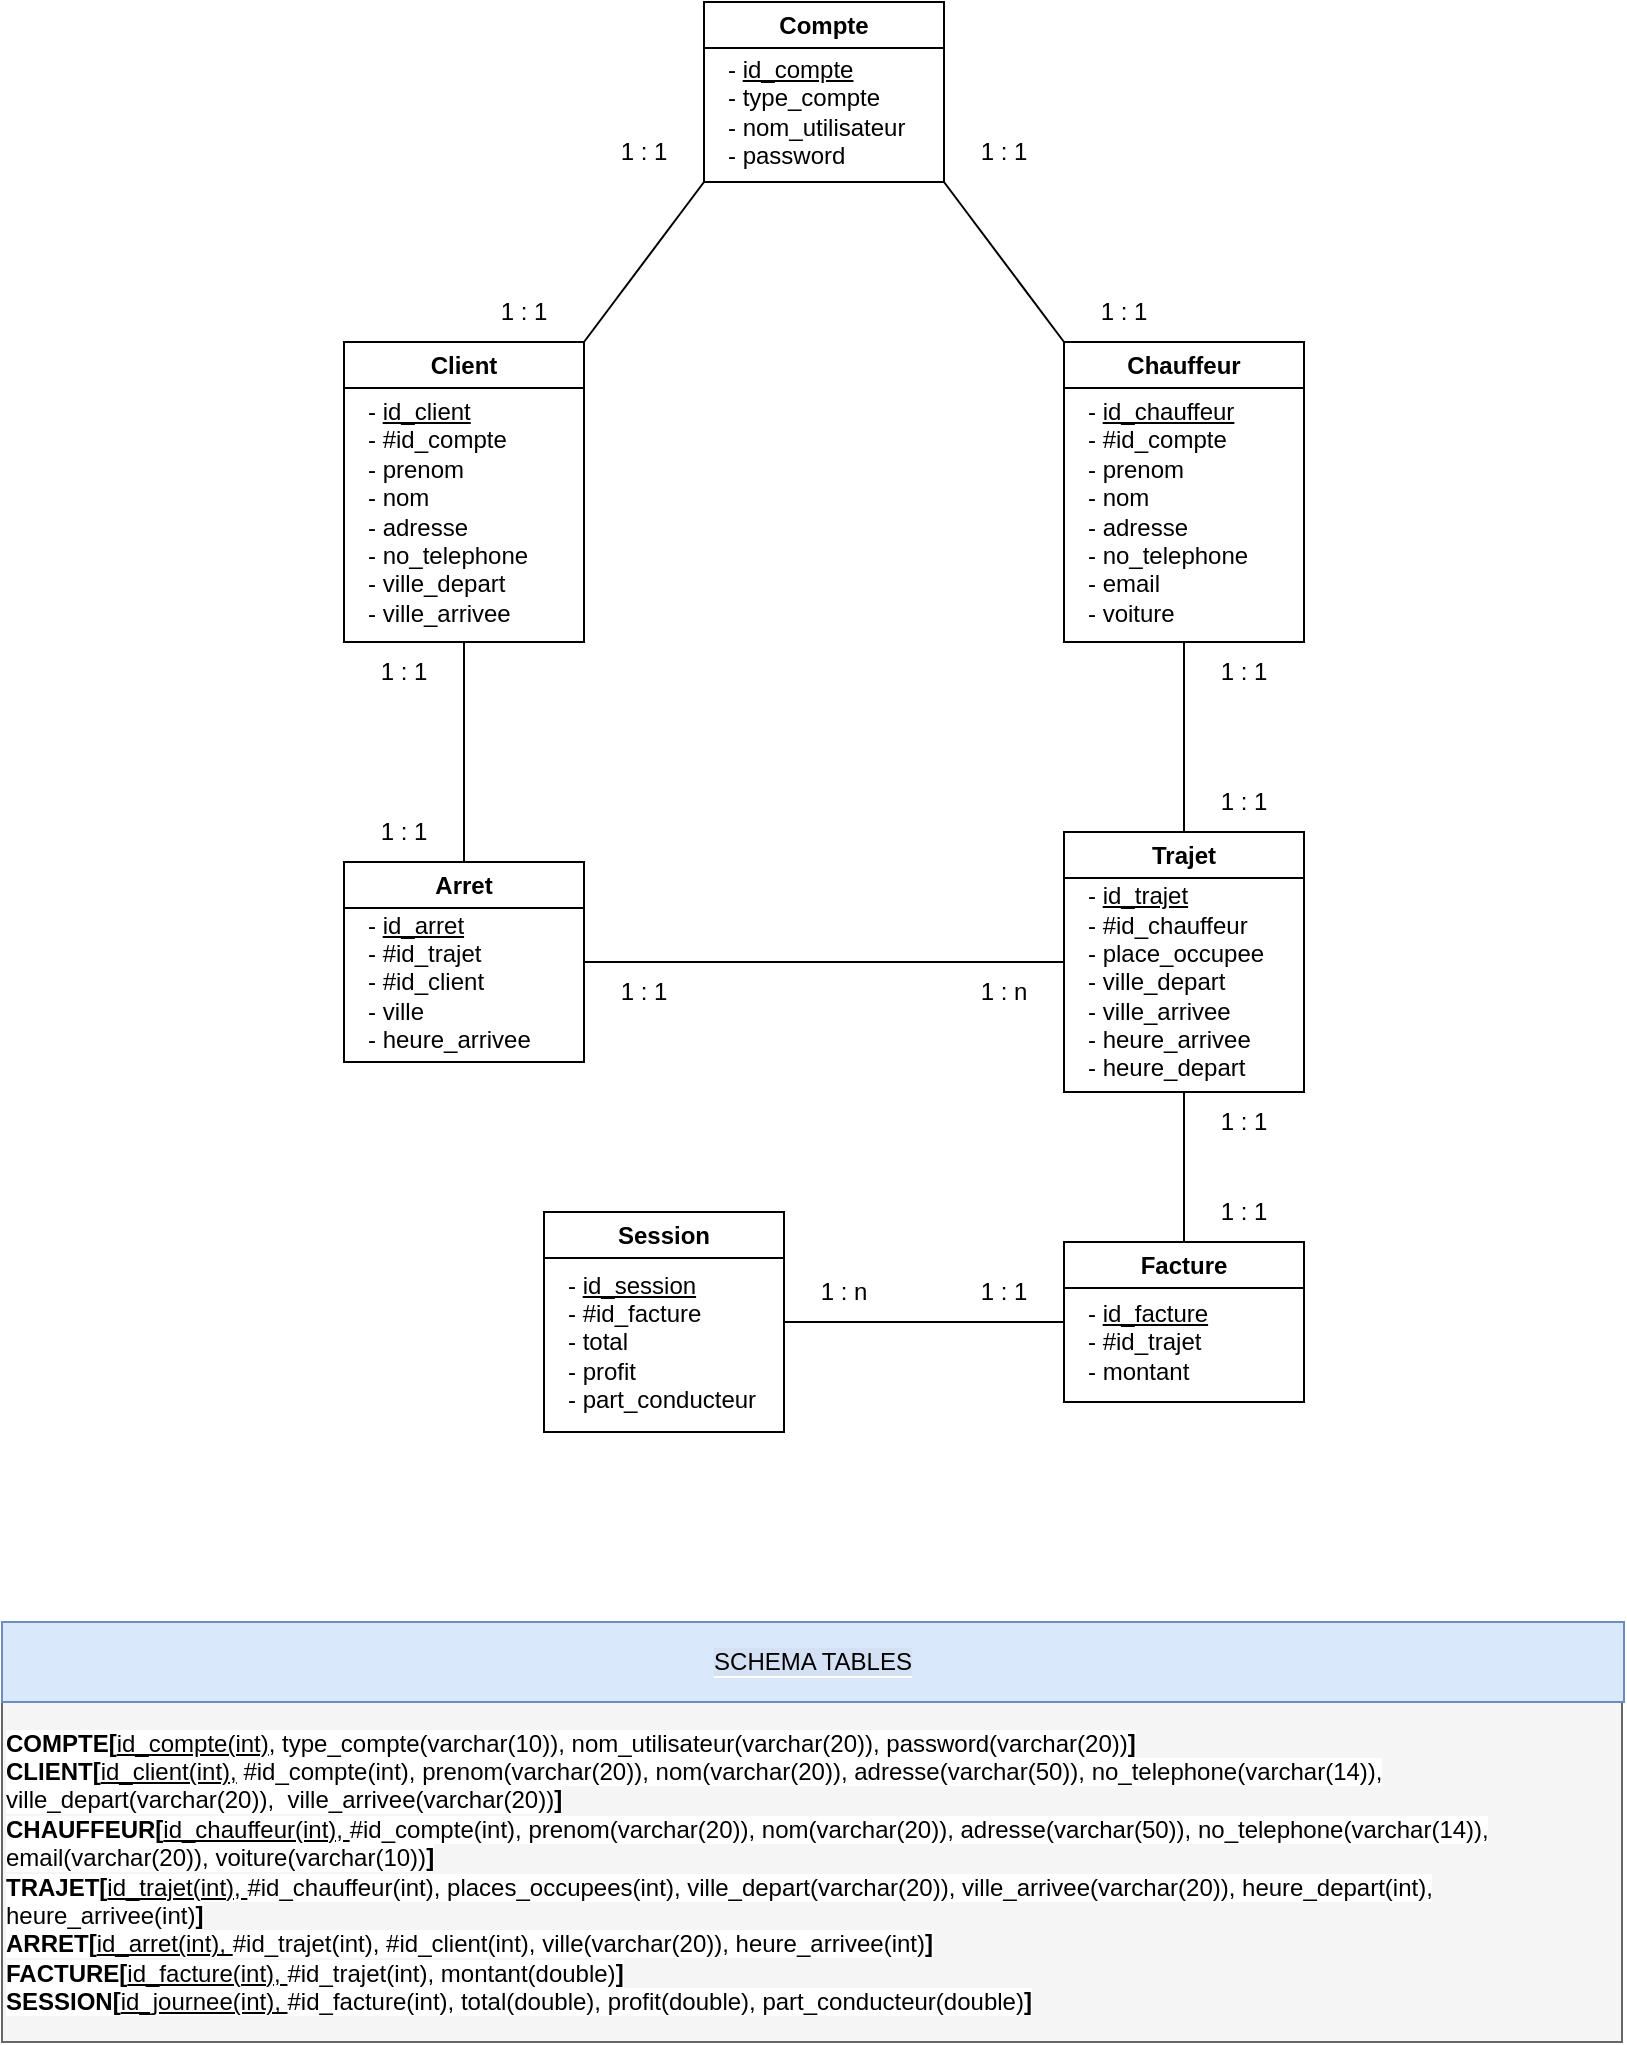 <mxfile version="20.5.3" type="onedrive"><diagram id="IjkwV0iEn7MnCUdqqCCd" name="Page-1"><mxGraphModel grid="1" page="1" gridSize="10" guides="1" tooltips="1" connect="1" arrows="1" fold="1" pageScale="1" pageWidth="827" pageHeight="1169" math="0" shadow="0"><root><mxCell id="0"/><mxCell id="1" parent="0"/><mxCell id="XeUksObHz1QU4kt0nkb_-3" value="Client" style="swimlane;whiteSpace=wrap;html=1;" vertex="1" parent="1"><mxGeometry x="180" y="200" width="120" height="150" as="geometry"/></mxCell><mxCell id="XeUksObHz1QU4kt0nkb_-4" value="- &lt;u&gt;id_client&lt;/u&gt;&lt;br&gt;- #id_compte&lt;br&gt;- prenom&lt;br&gt;- nom&lt;br&gt;- adresse&lt;br&gt;- no_telephone&lt;br&gt;- ville_depart&lt;br&gt;- ville_arrivee" style="text;html=1;strokeColor=none;fillColor=none;align=left;verticalAlign=middle;whiteSpace=wrap;rounded=0;" vertex="1" parent="XeUksObHz1QU4kt0nkb_-3"><mxGeometry x="10" y="30" width="100" height="110" as="geometry"/></mxCell><mxCell id="XeUksObHz1QU4kt0nkb_-5" value="Chauffeur" style="swimlane;whiteSpace=wrap;html=1;" vertex="1" parent="1"><mxGeometry x="540" y="200" width="120" height="150" as="geometry"/></mxCell><mxCell id="XeUksObHz1QU4kt0nkb_-6" value="- &lt;u&gt;id_chauffeur&lt;br&gt;&lt;/u&gt;- #id_compte&lt;br&gt;- prenom&lt;br&gt;- nom&lt;br&gt;- adresse&lt;br&gt;- no_telephone&lt;br&gt;- email&lt;br&gt;- voiture" style="text;html=1;strokeColor=none;fillColor=none;align=left;verticalAlign=middle;whiteSpace=wrap;rounded=0;" vertex="1" parent="XeUksObHz1QU4kt0nkb_-5"><mxGeometry x="10" y="30" width="100" height="110" as="geometry"/></mxCell><mxCell id="XeUksObHz1QU4kt0nkb_-9" value="Arret" style="swimlane;whiteSpace=wrap;html=1;startSize=23;" vertex="1" parent="1"><mxGeometry x="180" y="460" width="120" height="100" as="geometry"/></mxCell><mxCell id="XeUksObHz1QU4kt0nkb_-10" value="- &lt;u&gt;id_arret&lt;/u&gt;&lt;br&gt;- #id_trajet&lt;br&gt;- #id_client&lt;br&gt;- ville&lt;br&gt;- heure_arrivee" style="text;html=1;strokeColor=none;fillColor=none;align=left;verticalAlign=middle;whiteSpace=wrap;rounded=0;" vertex="1" parent="XeUksObHz1QU4kt0nkb_-9"><mxGeometry x="10" y="30" width="100" height="60" as="geometry"/></mxCell><mxCell id="XeUksObHz1QU4kt0nkb_-11" value="Trajet" style="swimlane;whiteSpace=wrap;html=1;" vertex="1" parent="1"><mxGeometry x="540" y="445" width="120" height="130" as="geometry"/></mxCell><mxCell id="XeUksObHz1QU4kt0nkb_-12" value="- &lt;u&gt;id_trajet&lt;/u&gt;&lt;br&gt;- #id_chauffeur&lt;br&gt;- place_occupee&lt;br&gt;- ville_depart&lt;br&gt;- ville_arrivee&lt;br&gt;- heure_arrivee&lt;br&gt;- heure_depart" style="text;html=1;strokeColor=none;fillColor=none;align=left;verticalAlign=middle;whiteSpace=wrap;rounded=0;" vertex="1" parent="XeUksObHz1QU4kt0nkb_-11"><mxGeometry x="10" y="30" width="100" height="90" as="geometry"/></mxCell><mxCell id="XeUksObHz1QU4kt0nkb_-13" value="Facture" style="swimlane;whiteSpace=wrap;html=1;" vertex="1" parent="1"><mxGeometry x="540" y="650" width="120" height="80" as="geometry"/></mxCell><mxCell id="XeUksObHz1QU4kt0nkb_-14" value="- &lt;u&gt;id_facture&lt;/u&gt;&lt;br&gt;- #id_trajet&lt;br&gt;- montant" style="text;html=1;strokeColor=none;fillColor=none;align=left;verticalAlign=middle;whiteSpace=wrap;rounded=0;" vertex="1" parent="XeUksObHz1QU4kt0nkb_-13"><mxGeometry x="10" y="30" width="100" height="40" as="geometry"/></mxCell><mxCell id="XeUksObHz1QU4kt0nkb_-17" value="" style="endArrow=none;html=1;rounded=0;entryX=0.5;entryY=1;entryDx=0;entryDy=0;exitX=0.5;exitY=0;exitDx=0;exitDy=0;" edge="1" parent="1" source="XeUksObHz1QU4kt0nkb_-11" target="XeUksObHz1QU4kt0nkb_-5"><mxGeometry width="50" height="50" relative="1" as="geometry"><mxPoint x="424" y="360" as="sourcePoint"/><mxPoint x="474" y="310" as="targetPoint"/></mxGeometry></mxCell><mxCell id="XeUksObHz1QU4kt0nkb_-20" value="" style="endArrow=none;html=1;rounded=0;entryX=0.5;entryY=0;entryDx=0;entryDy=0;exitX=0.5;exitY=1;exitDx=0;exitDy=0;" edge="1" parent="1" source="XeUksObHz1QU4kt0nkb_-11" target="XeUksObHz1QU4kt0nkb_-13"><mxGeometry width="50" height="50" relative="1" as="geometry"><mxPoint x="424" y="440" as="sourcePoint"/><mxPoint x="474" y="390" as="targetPoint"/><Array as="points"/></mxGeometry></mxCell><mxCell id="A70ljCUDErRJfwheE_VY-6" value="" style="endArrow=none;html=1;rounded=0;exitX=0.5;exitY=0;exitDx=0;exitDy=0;entryX=0.5;entryY=1;entryDx=0;entryDy=0;" edge="1" parent="1" source="XeUksObHz1QU4kt0nkb_-9" target="XeUksObHz1QU4kt0nkb_-3"><mxGeometry width="50" height="50" relative="1" as="geometry"><mxPoint x="600" y="650" as="sourcePoint"/><mxPoint x="420" y="650" as="targetPoint"/></mxGeometry></mxCell><mxCell id="A70ljCUDErRJfwheE_VY-10" value="1 : 1" style="text;html=1;strokeColor=none;fillColor=none;align=center;verticalAlign=middle;whiteSpace=wrap;rounded=0;" vertex="1" parent="1"><mxGeometry x="600" y="350" width="60" height="30" as="geometry"/></mxCell><mxCell id="A70ljCUDErRJfwheE_VY-11" value="1 : 1" style="text;html=1;strokeColor=none;fillColor=none;align=center;verticalAlign=middle;whiteSpace=wrap;rounded=0;" vertex="1" parent="1"><mxGeometry x="180" y="430" width="60" height="30" as="geometry"/></mxCell><mxCell id="A70ljCUDErRJfwheE_VY-15" value="1 : 1" style="text;html=1;strokeColor=none;fillColor=none;align=center;verticalAlign=middle;whiteSpace=wrap;rounded=0;" vertex="1" parent="1"><mxGeometry x="600" y="415" width="60" height="30" as="geometry"/></mxCell><mxCell id="A70ljCUDErRJfwheE_VY-16" value="1 : 1" style="text;html=1;strokeColor=none;fillColor=none;align=center;verticalAlign=middle;whiteSpace=wrap;rounded=0;" vertex="1" parent="1"><mxGeometry x="300" y="510" width="60" height="30" as="geometry"/></mxCell><mxCell id="A70ljCUDErRJfwheE_VY-19" value="1 : 1" style="text;html=1;strokeColor=none;fillColor=none;align=center;verticalAlign=middle;whiteSpace=wrap;rounded=0;" vertex="1" parent="1"><mxGeometry x="180" y="350" width="60" height="30" as="geometry"/></mxCell><mxCell id="A70ljCUDErRJfwheE_VY-22" value="Session" style="swimlane;whiteSpace=wrap;html=1;startSize=23;" vertex="1" parent="1"><mxGeometry x="280" y="635" width="120" height="110" as="geometry"/></mxCell><mxCell id="A70ljCUDErRJfwheE_VY-23" value="- &lt;u&gt;id_session&lt;/u&gt;&lt;br&gt;- #id_facture&lt;br&gt;- total&lt;br&gt;- profit&lt;br&gt;- part_conducteur" style="text;html=1;strokeColor=none;fillColor=none;align=left;verticalAlign=middle;whiteSpace=wrap;rounded=0;" vertex="1" parent="A70ljCUDErRJfwheE_VY-22"><mxGeometry x="10" y="30" width="100" height="70" as="geometry"/></mxCell><mxCell id="A70ljCUDErRJfwheE_VY-24" value="" style="endArrow=none;html=1;rounded=0;entryX=0;entryY=0.5;entryDx=0;entryDy=0;exitX=1;exitY=0.5;exitDx=0;exitDy=0;" edge="1" parent="1" source="A70ljCUDErRJfwheE_VY-22" target="XeUksObHz1QU4kt0nkb_-13"><mxGeometry width="50" height="50" relative="1" as="geometry"><mxPoint x="410" y="510" as="sourcePoint"/><mxPoint x="460" y="460" as="targetPoint"/></mxGeometry></mxCell><mxCell id="A70ljCUDErRJfwheE_VY-25" value="1 : n" style="text;html=1;strokeColor=none;fillColor=none;align=center;verticalAlign=middle;whiteSpace=wrap;rounded=0;" vertex="1" parent="1"><mxGeometry x="480" y="510" width="60" height="30" as="geometry"/></mxCell><mxCell id="A70ljCUDErRJfwheE_VY-26" value="1 : 1" style="text;html=1;strokeColor=none;fillColor=none;align=center;verticalAlign=middle;whiteSpace=wrap;rounded=0;" vertex="1" parent="1"><mxGeometry x="600" y="575" width="60" height="30" as="geometry"/></mxCell><mxCell id="A70ljCUDErRJfwheE_VY-29" value="Compte" style="swimlane;whiteSpace=wrap;html=1;" vertex="1" parent="1"><mxGeometry x="360" y="30" width="120" height="90" as="geometry"/></mxCell><mxCell id="A70ljCUDErRJfwheE_VY-31" value="- &lt;u&gt;id_compte&lt;/u&gt;&lt;br&gt;- type_compte&lt;br&gt;- nom_utilisateur&lt;br&gt;- password" style="text;html=1;strokeColor=none;fillColor=none;align=left;verticalAlign=middle;whiteSpace=wrap;rounded=0;" vertex="1" parent="A70ljCUDErRJfwheE_VY-29"><mxGeometry x="10" y="30" width="100" height="50" as="geometry"/></mxCell><mxCell id="A70ljCUDErRJfwheE_VY-32" value="" style="endArrow=none;html=1;rounded=0;entryX=0;entryY=1;entryDx=0;entryDy=0;exitX=1;exitY=0;exitDx=0;exitDy=0;" edge="1" parent="1" source="XeUksObHz1QU4kt0nkb_-3" target="A70ljCUDErRJfwheE_VY-29"><mxGeometry width="50" height="50" relative="1" as="geometry"><mxPoint x="410" y="420" as="sourcePoint"/><mxPoint x="460" y="370" as="targetPoint"/></mxGeometry></mxCell><mxCell id="A70ljCUDErRJfwheE_VY-33" value="" style="endArrow=none;html=1;rounded=0;exitX=1;exitY=1;exitDx=0;exitDy=0;entryX=0;entryY=0;entryDx=0;entryDy=0;" edge="1" parent="1" source="A70ljCUDErRJfwheE_VY-29" target="XeUksObHz1QU4kt0nkb_-5"><mxGeometry width="50" height="50" relative="1" as="geometry"><mxPoint x="460" y="150" as="sourcePoint"/><mxPoint x="540" y="200" as="targetPoint"/></mxGeometry></mxCell><mxCell id="A70ljCUDErRJfwheE_VY-35" value="1 : 1" style="text;html=1;strokeColor=none;fillColor=none;align=center;verticalAlign=middle;whiteSpace=wrap;rounded=0;" vertex="1" parent="1"><mxGeometry x="480" y="90" width="60" height="30" as="geometry"/></mxCell><mxCell id="A70ljCUDErRJfwheE_VY-36" value="1 : 1" style="text;html=1;strokeColor=none;fillColor=none;align=center;verticalAlign=middle;whiteSpace=wrap;rounded=0;" vertex="1" parent="1"><mxGeometry x="540" y="170" width="60" height="30" as="geometry"/></mxCell><mxCell id="A70ljCUDErRJfwheE_VY-37" value="1 : 1" style="text;html=1;strokeColor=none;fillColor=none;align=center;verticalAlign=middle;whiteSpace=wrap;rounded=0;" vertex="1" parent="1"><mxGeometry x="300" y="90" width="60" height="30" as="geometry"/></mxCell><mxCell id="A70ljCUDErRJfwheE_VY-38" value="1 : 1" style="text;html=1;strokeColor=none;fillColor=none;align=center;verticalAlign=middle;whiteSpace=wrap;rounded=0;" vertex="1" parent="1"><mxGeometry x="240" y="170" width="60" height="30" as="geometry"/></mxCell><mxCell id="A70ljCUDErRJfwheE_VY-39" value="&lt;span style=&quot;background-color: rgb(255, 255, 255);&quot;&gt;&lt;b style=&quot;&quot;&gt;COMPTE[&lt;/b&gt;&lt;u&gt;id_compte(int)&lt;/u&gt;, type_compte(varchar(10)), nom_utilisateur(varchar(20)), password(varchar(20))&lt;b style=&quot;&quot;&gt;]&lt;/b&gt;&lt;br&gt;&lt;b style=&quot;&quot;&gt;CLIENT[&lt;/b&gt;&lt;u style=&quot;&quot;&gt;id_client(int),&lt;/u&gt;&amp;nbsp;#id_compte(int), prenom(varchar(20)), nom(varchar(20)), adresse(varchar(50)), no_telephone(varchar(14)), ville_depart(varchar(20)),&amp;nbsp;&amp;nbsp;ville_arrivee(varchar(20))&lt;b style=&quot;&quot;&gt;]&lt;/b&gt;&lt;br&gt;&lt;b style=&quot;&quot;&gt;CHAUFFEUR[&lt;/b&gt;&lt;u style=&quot;&quot;&gt;id_chauffeur(int),&amp;nbsp;&lt;/u&gt;#id_compte(int), prenom(varchar(20)), nom(varchar(20)), adresse(varchar(50)), no_telephone(varchar(14)), email(varchar(20)), voiture(varchar(10))&lt;b style=&quot;&quot;&gt;]&lt;br&gt;TRAJET[&lt;/b&gt;&lt;u style=&quot;&quot;&gt;id_trajet(int),&amp;nbsp;&lt;/u&gt;#id_chauffeur(int), places_occupees(int), ville_depart(varchar(20)), ville_arrivee(varchar(20)), heure_depart(int), heure_arrivee(int)&lt;b style=&quot;&quot;&gt;]&lt;br&gt;ARRET[&lt;/b&gt;&lt;u style=&quot;&quot;&gt;id_arret(int),&amp;nbsp;&lt;/u&gt;#id_trajet(int), #id_client(int), ville(varchar(20)), heure_arrivee(int)&lt;b style=&quot;&quot;&gt;]&lt;br&gt;FACTURE[&lt;/b&gt;&lt;u style=&quot;&quot;&gt;id_facture(int),&amp;nbsp;&lt;/u&gt;#id_trajet(int), montant(double)&lt;b style=&quot;&quot;&gt;]&lt;br&gt;SESSION[&lt;/b&gt;&lt;u style=&quot;&quot;&gt;id_journee(int),&amp;nbsp;&lt;/u&gt;#id_facture(int), total(double), profit(double), part_conducteur(double)&lt;b style=&quot;&quot;&gt;]&lt;/b&gt;&lt;/span&gt;" style="text;html=1;strokeColor=#666666;fillColor=#f5f5f5;align=left;verticalAlign=middle;whiteSpace=wrap;rounded=0;fontColor=#000000;" vertex="1" parent="1"><mxGeometry x="9" y="880" width="810" height="170" as="geometry"/></mxCell><mxCell id="A70ljCUDErRJfwheE_VY-40" value="&lt;span style=&quot;background-color: rgb(212, 225, 245);&quot;&gt;SCHEMA TABLES&lt;/span&gt;" style="text;html=1;strokeColor=#6c8ebf;fillColor=#dae8fc;align=center;verticalAlign=middle;whiteSpace=wrap;rounded=0;labelBackgroundColor=#FFFFFF;" vertex="1" parent="1"><mxGeometry x="9" y="840" width="811" height="40" as="geometry"/></mxCell><mxCell id="uDiKRZvRutthO1zPZ1Dx-1" value="" style="endArrow=none;html=1;rounded=0;exitX=1;exitY=0.5;exitDx=0;exitDy=0;entryX=0;entryY=0.5;entryDx=0;entryDy=0;" edge="1" parent="1" source="XeUksObHz1QU4kt0nkb_-9" target="XeUksObHz1QU4kt0nkb_-11"><mxGeometry width="50" height="50" relative="1" as="geometry"><mxPoint x="390" y="430" as="sourcePoint"/><mxPoint x="450" y="500" as="targetPoint"/></mxGeometry></mxCell><mxCell id="uDiKRZvRutthO1zPZ1Dx-4" value="1 : 1" style="text;html=1;strokeColor=none;fillColor=none;align=center;verticalAlign=middle;whiteSpace=wrap;rounded=0;" vertex="1" parent="1"><mxGeometry x="600" y="620" width="60" height="30" as="geometry"/></mxCell><mxCell id="uDiKRZvRutthO1zPZ1Dx-5" value="1 : 1" style="text;html=1;strokeColor=none;fillColor=none;align=center;verticalAlign=middle;whiteSpace=wrap;rounded=0;" vertex="1" parent="1"><mxGeometry x="480" y="660" width="60" height="30" as="geometry"/></mxCell><mxCell id="uDiKRZvRutthO1zPZ1Dx-6" value="1 : n" style="text;html=1;strokeColor=none;fillColor=none;align=center;verticalAlign=middle;whiteSpace=wrap;rounded=0;" vertex="1" parent="1"><mxGeometry x="400" y="660" width="60" height="30" as="geometry"/></mxCell></root></mxGraphModel></diagram></mxfile>